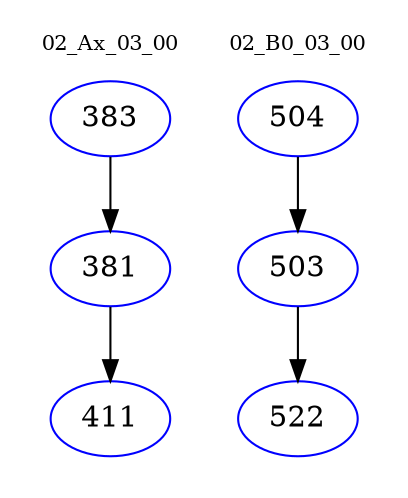 digraph{
subgraph cluster_0 {
color = white
label = "02_Ax_03_00";
fontsize=10;
T0_383 [label="383", color="blue"]
T0_383 -> T0_381 [color="black"]
T0_381 [label="381", color="blue"]
T0_381 -> T0_411 [color="black"]
T0_411 [label="411", color="blue"]
}
subgraph cluster_1 {
color = white
label = "02_B0_03_00";
fontsize=10;
T1_504 [label="504", color="blue"]
T1_504 -> T1_503 [color="black"]
T1_503 [label="503", color="blue"]
T1_503 -> T1_522 [color="black"]
T1_522 [label="522", color="blue"]
}
}
